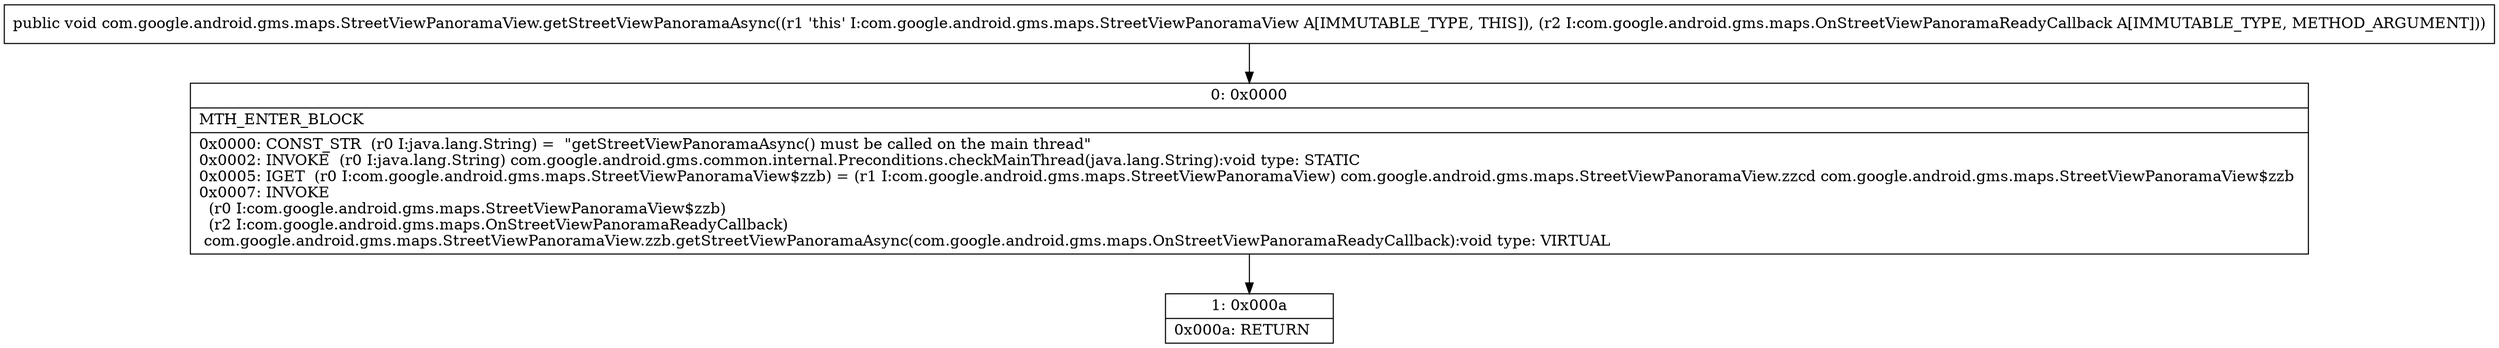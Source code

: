 digraph "CFG forcom.google.android.gms.maps.StreetViewPanoramaView.getStreetViewPanoramaAsync(Lcom\/google\/android\/gms\/maps\/OnStreetViewPanoramaReadyCallback;)V" {
Node_0 [shape=record,label="{0\:\ 0x0000|MTH_ENTER_BLOCK\l|0x0000: CONST_STR  (r0 I:java.lang.String) =  \"getStreetViewPanoramaAsync() must be called on the main thread\" \l0x0002: INVOKE  (r0 I:java.lang.String) com.google.android.gms.common.internal.Preconditions.checkMainThread(java.lang.String):void type: STATIC \l0x0005: IGET  (r0 I:com.google.android.gms.maps.StreetViewPanoramaView$zzb) = (r1 I:com.google.android.gms.maps.StreetViewPanoramaView) com.google.android.gms.maps.StreetViewPanoramaView.zzcd com.google.android.gms.maps.StreetViewPanoramaView$zzb \l0x0007: INVOKE  \l  (r0 I:com.google.android.gms.maps.StreetViewPanoramaView$zzb)\l  (r2 I:com.google.android.gms.maps.OnStreetViewPanoramaReadyCallback)\l com.google.android.gms.maps.StreetViewPanoramaView.zzb.getStreetViewPanoramaAsync(com.google.android.gms.maps.OnStreetViewPanoramaReadyCallback):void type: VIRTUAL \l}"];
Node_1 [shape=record,label="{1\:\ 0x000a|0x000a: RETURN   \l}"];
MethodNode[shape=record,label="{public void com.google.android.gms.maps.StreetViewPanoramaView.getStreetViewPanoramaAsync((r1 'this' I:com.google.android.gms.maps.StreetViewPanoramaView A[IMMUTABLE_TYPE, THIS]), (r2 I:com.google.android.gms.maps.OnStreetViewPanoramaReadyCallback A[IMMUTABLE_TYPE, METHOD_ARGUMENT])) }"];
MethodNode -> Node_0;
Node_0 -> Node_1;
}

